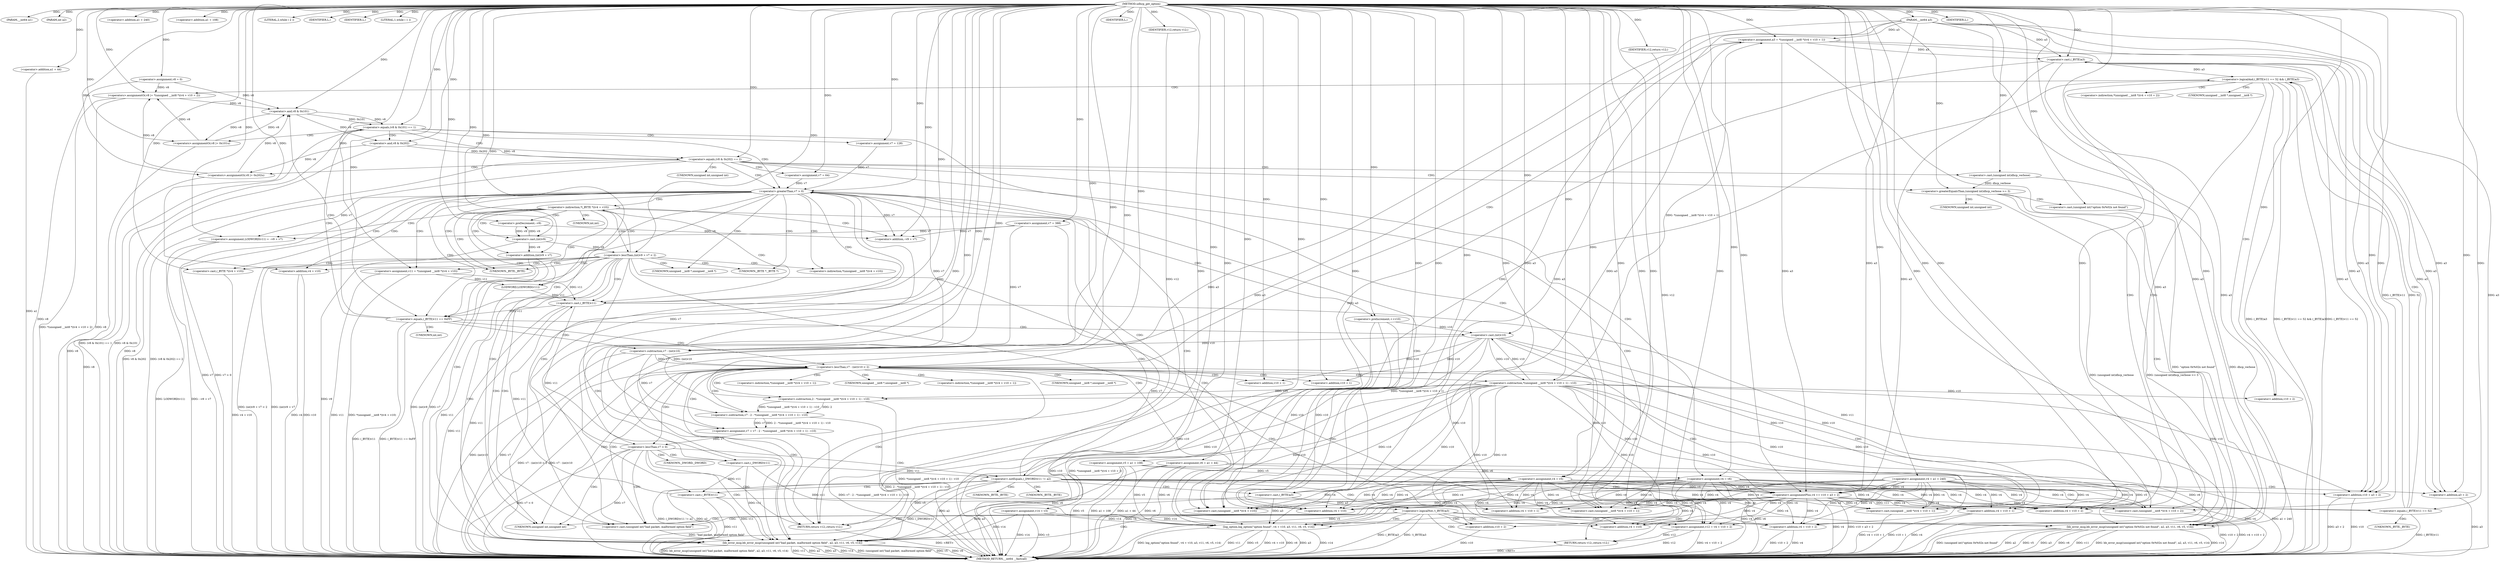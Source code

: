 digraph udhcp_get_option {  
"1000112" [label = "(METHOD,udhcp_get_option)" ]
"1000374" [label = "(METHOD_RETURN,__int64 __fastcall)" ]
"1000113" [label = "(PARAM,__int64 a1)" ]
"1000114" [label = "(PARAM,int a2)" ]
"1000115" [label = "(PARAM,__int64 a3)" ]
"1000128" [label = "(<operator>.assignment,v14 = v3)" ]
"1000131" [label = "(<operator>.assignment,v4 = a1 + 240)" ]
"1000133" [label = "(<operator>.addition,a1 + 240)" ]
"1000136" [label = "(<operator>.assignment,v5 = a1 + 108)" ]
"1000138" [label = "(<operator>.addition,a1 + 108)" ]
"1000141" [label = "(<operator>.assignment,v6 = a1 + 44)" ]
"1000143" [label = "(<operator>.addition,a1 + 44)" ]
"1000146" [label = "(<operator>.assignment,v7 = 388)" ]
"1000149" [label = "(<operator>.assignment,v8 = 0)" ]
"1000153" [label = "(LITERAL,2,while ( 2 ))" ]
"1000155" [label = "(IDENTIFIER,L,)" ]
"1000156" [label = "(IDENTIFIER,L,)" ]
"1000158" [label = "(LITERAL,1,while ( 1 ))" ]
"1000160" [label = "(<operator>.assignment,v11 = *(unsigned __int8 *)(v4 + v10))" ]
"1000163" [label = "(<operator>.cast,(unsigned __int8 *)(v4 + v10))" ]
"1000165" [label = "(<operator>.addition,v4 + v10)" ]
"1000170" [label = "(<operator>.cast,(_BYTE *)(v4 + v10))" ]
"1000172" [label = "(<operator>.addition,v4 + v10)" ]
"1000176" [label = "(<operator>.preIncrement,++v10)" ]
"1000178" [label = "(<operator>.assignment,LODWORD(v11) = --v9 + v7)" ]
"1000179" [label = "(LODWORD,LODWORD(v11))" ]
"1000181" [label = "(<operator>.addition,--v9 + v7)" ]
"1000182" [label = "(<operator>.preDecrement,--v9)" ]
"1000186" [label = "(<operator>.lessThan,(int)v9 + v7 < 2)" ]
"1000187" [label = "(<operator>.addition,(int)v9 + v7)" ]
"1000188" [label = "(<operator>.cast,(int)v9)" ]
"1000195" [label = "(<operator>.equals,(_BYTE)v11 == 0xFF)" ]
"1000196" [label = "(<operator>.cast,(_BYTE)v11)" ]
"1000202" [label = "(<operator>.equals,(v8 & 0x101) == 1)" ]
"1000203" [label = "(<operator>.and,v8 & 0x101)" ]
"1000208" [label = "(<operators>.assignmentOr,v8 |= 0x101u)" ]
"1000211" [label = "(<operator>.assignment,v7 = 128)" ]
"1000214" [label = "(<operator>.assignment,v4 = v5)" ]
"1000219" [label = "(<operator>.equals,(v8 & 0x202) == 2)" ]
"1000220" [label = "(<operator>.and,v8 & 0x202)" ]
"1000225" [label = "(<operators>.assignmentOr,v8 |= 0x202u)" ]
"1000228" [label = "(<operator>.assignment,v7 = 64)" ]
"1000231" [label = "(<operator>.assignment,v4 = v6)" ]
"1000235" [label = "(IDENTIFIER,L,)" ]
"1000237" [label = "(<operator>.greaterEqualsThan,(unsigned int)dhcp_verbose >= 3)" ]
"1000238" [label = "(<operator>.cast,(unsigned int)dhcp_verbose)" ]
"1000242" [label = "(bb_error_msg,bb_error_msg((unsigned int)\"option 0x%02x not found\", a2, a3, v11, v6, v5, v14))" ]
"1000243" [label = "(<operator>.cast,(unsigned int)\"option 0x%02x not found\")" ]
"1000255" [label = "(<operator>.lessThan,v7 - (int)v10 < 2)" ]
"1000256" [label = "(<operator>.subtraction,v7 - (int)v10)" ]
"1000258" [label = "(<operator>.cast,(int)v10)" ]
"1000263" [label = "(<operator>.assignment,a3 = *(unsigned __int8 *)(v4 + v10 + 1))" ]
"1000266" [label = "(<operator>.cast,(unsigned __int8 *)(v4 + v10 + 1))" ]
"1000268" [label = "(<operator>.addition,v4 + v10 + 1)" ]
"1000270" [label = "(<operator>.addition,v10 + 1)" ]
"1000273" [label = "(<operator>.assignment,v7 = v7 - 2 - *(unsigned __int8 *)(v4 + v10 + 1) - v10)" ]
"1000275" [label = "(<operator>.subtraction,v7 - 2 - *(unsigned __int8 *)(v4 + v10 + 1) - v10)" ]
"1000277" [label = "(<operator>.subtraction,2 - *(unsigned __int8 *)(v4 + v10 + 1) - v10)" ]
"1000279" [label = "(<operator>.subtraction,*(unsigned __int8 *)(v4 + v10 + 1) - v10)" ]
"1000281" [label = "(<operator>.cast,(unsigned __int8 *)(v4 + v10 + 1))" ]
"1000283" [label = "(<operator>.addition,v4 + v10 + 1)" ]
"1000285" [label = "(<operator>.addition,v10 + 1)" ]
"1000290" [label = "(<operator>.lessThan,v7 < 0)" ]
"1000295" [label = "(<operator>.notEquals,(_DWORD)v11 != a2)" ]
"1000296" [label = "(<operator>.cast,(_DWORD)v11)" ]
"1000302" [label = "(<operator>.logicalAnd,(_BYTE)v11 == 52 && (_BYTE)a3)" ]
"1000303" [label = "(<operator>.equals,(_BYTE)v11 == 52)" ]
"1000304" [label = "(<operator>.cast,(_BYTE)v11)" ]
"1000308" [label = "(<operator>.cast,(_BYTE)a3)" ]
"1000311" [label = "(<operators>.assignmentOr,v8 |= *(unsigned __int8 *)(v4 + v10 + 2))" ]
"1000314" [label = "(<operator>.cast,(unsigned __int8 *)(v4 + v10 + 2))" ]
"1000316" [label = "(<operator>.addition,v4 + v10 + 2)" ]
"1000318" [label = "(<operator>.addition,v10 + 2)" ]
"1000321" [label = "(<operator>.assignmentPlus,v4 += v10 + a3 + 2)" ]
"1000323" [label = "(<operator>.addition,v10 + a3 + 2)" ]
"1000325" [label = "(<operator>.addition,a3 + 2)" ]
"1000330" [label = "(<operator>.greaterThan,v7 > 0)" ]
"1000336" [label = "(<operator>.logicalNot,!(_BYTE)a3)" ]
"1000337" [label = "(<operator>.cast,(_BYTE)a3)" ]
"1000342" [label = "(IDENTIFIER,L,)" ]
"1000343" [label = "(bb_error_msg,bb_error_msg((unsigned int)\"bad packet, malformed option field\", a2, a3, v11, v6, v5, v14))" ]
"1000344" [label = "(<operator>.cast,(unsigned int)\"bad packet, malformed option field\")" ]
"1000353" [label = "(RETURN,return v12;,return v12;)" ]
"1000354" [label = "(IDENTIFIER,v12,return v12;)" ]
"1000355" [label = "(log_option,log_option(\"option found\", v4 + v10, a3, v11, v6, v5, v14))" ]
"1000357" [label = "(<operator>.addition,v4 + v10)" ]
"1000365" [label = "(<operator>.assignment,v12 = v4 + v10 + 2)" ]
"1000367" [label = "(<operator>.addition,v4 + v10 + 2)" ]
"1000369" [label = "(<operator>.addition,v10 + 2)" ]
"1000372" [label = "(RETURN,return v12;,return v12;)" ]
"1000373" [label = "(IDENTIFIER,v12,return v12;)" ]
"1000162" [label = "(<operator>.indirection,*(unsigned __int8 *)(v4 + v10))" ]
"1000164" [label = "(UNKNOWN,unsigned __int8 *,unsigned __int8 *)" ]
"1000169" [label = "(<operator>.indirection,*(_BYTE *)(v4 + v10))" ]
"1000171" [label = "(UNKNOWN,_BYTE *,_BYTE *)" ]
"1000189" [label = "(UNKNOWN,int,int)" ]
"1000197" [label = "(UNKNOWN,_BYTE,_BYTE)" ]
"1000239" [label = "(UNKNOWN,unsigned int,unsigned int)" ]
"1000244" [label = "(UNKNOWN,unsigned int,unsigned int)" ]
"1000259" [label = "(UNKNOWN,int,int)" ]
"1000265" [label = "(<operator>.indirection,*(unsigned __int8 *)(v4 + v10 + 1))" ]
"1000267" [label = "(UNKNOWN,unsigned __int8 *,unsigned __int8 *)" ]
"1000280" [label = "(<operator>.indirection,*(unsigned __int8 *)(v4 + v10 + 1))" ]
"1000282" [label = "(UNKNOWN,unsigned __int8 *,unsigned __int8 *)" ]
"1000297" [label = "(UNKNOWN,_DWORD,_DWORD)" ]
"1000305" [label = "(UNKNOWN,_BYTE,_BYTE)" ]
"1000309" [label = "(UNKNOWN,_BYTE,_BYTE)" ]
"1000313" [label = "(<operator>.indirection,*(unsigned __int8 *)(v4 + v10 + 2))" ]
"1000315" [label = "(UNKNOWN,unsigned __int8 *,unsigned __int8 *)" ]
"1000338" [label = "(UNKNOWN,_BYTE,_BYTE)" ]
"1000345" [label = "(UNKNOWN,unsigned int,unsigned int)" ]
  "1000353" -> "1000374"  [ label = "DDG: <RET>"] 
  "1000146" -> "1000374"  [ label = "DDG: v7"] 
  "1000258" -> "1000374"  [ label = "DDG: v10"] 
  "1000178" -> "1000374"  [ label = "DDG: --v9 + v7"] 
  "1000143" -> "1000374"  [ label = "DDG: a1"] 
  "1000242" -> "1000374"  [ label = "DDG: (unsigned int)\"option 0x%02x not found\""] 
  "1000160" -> "1000374"  [ label = "DDG: v11"] 
  "1000141" -> "1000374"  [ label = "DDG: a1 + 44"] 
  "1000295" -> "1000374"  [ label = "DDG: (_DWORD)v11 != a2"] 
  "1000343" -> "1000374"  [ label = "DDG: a3"] 
  "1000314" -> "1000374"  [ label = "DDG: v4 + v10 + 2"] 
  "1000187" -> "1000374"  [ label = "DDG: v7"] 
  "1000321" -> "1000374"  [ label = "DDG: v4"] 
  "1000202" -> "1000374"  [ label = "DDG: v8 & 0x101"] 
  "1000343" -> "1000374"  [ label = "DDG: v14"] 
  "1000323" -> "1000374"  [ label = "DDG: a3 + 2"] 
  "1000343" -> "1000374"  [ label = "DDG: (unsigned int)\"bad packet, malformed option field\""] 
  "1000330" -> "1000374"  [ label = "DDG: v7 > 0"] 
  "1000172" -> "1000374"  [ label = "DDG: v10"] 
  "1000231" -> "1000374"  [ label = "DDG: v6"] 
  "1000336" -> "1000374"  [ label = "DDG: (_BYTE)a3"] 
  "1000302" -> "1000374"  [ label = "DDG: (_BYTE)a3"] 
  "1000141" -> "1000374"  [ label = "DDG: v6"] 
  "1000343" -> "1000374"  [ label = "DDG: v5"] 
  "1000256" -> "1000374"  [ label = "DDG: (int)v10"] 
  "1000242" -> "1000374"  [ label = "DDG: a2"] 
  "1000311" -> "1000374"  [ label = "DDG: *(unsigned __int8 *)(v4 + v10 + 2)"] 
  "1000321" -> "1000374"  [ label = "DDG: v10 + a3 + 2"] 
  "1000355" -> "1000374"  [ label = "DDG: v14"] 
  "1000367" -> "1000374"  [ label = "DDG: v10 + 2"] 
  "1000290" -> "1000374"  [ label = "DDG: v7 < 0"] 
  "1000220" -> "1000374"  [ label = "DDG: v8"] 
  "1000255" -> "1000374"  [ label = "DDG: v7 - (int)v10"] 
  "1000136" -> "1000374"  [ label = "DDG: v5"] 
  "1000355" -> "1000374"  [ label = "DDG: log_option(\"option found\", v4 + v10, a3, v11, v6, v5, v14)"] 
  "1000128" -> "1000374"  [ label = "DDG: v3"] 
  "1000295" -> "1000374"  [ label = "DDG: (_DWORD)v11"] 
  "1000281" -> "1000374"  [ label = "DDG: v4 + v10 + 1"] 
  "1000219" -> "1000374"  [ label = "DDG: v8 & 0x202"] 
  "1000369" -> "1000374"  [ label = "DDG: v10"] 
  "1000225" -> "1000374"  [ label = "DDG: v8"] 
  "1000367" -> "1000374"  [ label = "DDG: v4"] 
  "1000302" -> "1000374"  [ label = "DDG: (_BYTE)v11 == 52 && (_BYTE)a3"] 
  "1000242" -> "1000374"  [ label = "DDG: v5"] 
  "1000131" -> "1000374"  [ label = "DDG: a1 + 240"] 
  "1000149" -> "1000374"  [ label = "DDG: v8"] 
  "1000242" -> "1000374"  [ label = "DDG: a3"] 
  "1000188" -> "1000374"  [ label = "DDG: v9"] 
  "1000214" -> "1000374"  [ label = "DDG: v4"] 
  "1000237" -> "1000374"  [ label = "DDG: (unsigned int)dhcp_verbose >= 3"] 
  "1000275" -> "1000374"  [ label = "DDG: 2 - *(unsigned __int8 *)(v4 + v10 + 1) - v10"] 
  "1000115" -> "1000374"  [ label = "DDG: a3"] 
  "1000303" -> "1000374"  [ label = "DDG: (_BYTE)v11"] 
  "1000343" -> "1000374"  [ label = "DDG: v6"] 
  "1000365" -> "1000374"  [ label = "DDG: v4 + v10 + 2"] 
  "1000136" -> "1000374"  [ label = "DDG: a1 + 108"] 
  "1000279" -> "1000374"  [ label = "DDG: v10"] 
  "1000231" -> "1000374"  [ label = "DDG: v4"] 
  "1000255" -> "1000374"  [ label = "DDG: v7 - (int)v10 < 2"] 
  "1000355" -> "1000374"  [ label = "DDG: v11"] 
  "1000277" -> "1000374"  [ label = "DDG: *(unsigned __int8 *)(v4 + v10 + 1) - v10"] 
  "1000273" -> "1000374"  [ label = "DDG: v7 - 2 - *(unsigned __int8 *)(v4 + v10 + 1) - v10"] 
  "1000242" -> "1000374"  [ label = "DDG: v6"] 
  "1000242" -> "1000374"  [ label = "DDG: v11"] 
  "1000343" -> "1000374"  [ label = "DDG: bb_error_msg((unsigned int)\"bad packet, malformed option field\", a2, a3, v11, v6, v5, v14)"] 
  "1000302" -> "1000374"  [ label = "DDG: (_BYTE)v11 == 52"] 
  "1000290" -> "1000374"  [ label = "DDG: v7"] 
  "1000365" -> "1000374"  [ label = "DDG: v12"] 
  "1000196" -> "1000374"  [ label = "DDG: v11"] 
  "1000343" -> "1000374"  [ label = "DDG: v11"] 
  "1000256" -> "1000374"  [ label = "DDG: v7"] 
  "1000208" -> "1000374"  [ label = "DDG: v8"] 
  "1000187" -> "1000374"  [ label = "DDG: (int)v9"] 
  "1000279" -> "1000374"  [ label = "DDG: *(unsigned __int8 *)(v4 + v10 + 1)"] 
  "1000304" -> "1000374"  [ label = "DDG: v11"] 
  "1000336" -> "1000374"  [ label = "DDG: !(_BYTE)a3"] 
  "1000186" -> "1000374"  [ label = "DDG: (int)v9 + v7"] 
  "1000176" -> "1000374"  [ label = "DDG: v10"] 
  "1000242" -> "1000374"  [ label = "DDG: bb_error_msg((unsigned int)\"option 0x%02x not found\", a2, a3, v11, v6, v5, v14)"] 
  "1000178" -> "1000374"  [ label = "DDG: LODWORD(v11)"] 
  "1000195" -> "1000374"  [ label = "DDG: (_BYTE)v11"] 
  "1000295" -> "1000374"  [ label = "DDG: a2"] 
  "1000343" -> "1000374"  [ label = "DDG: a2"] 
  "1000355" -> "1000374"  [ label = "DDG: v5"] 
  "1000214" -> "1000374"  [ label = "DDG: v5"] 
  "1000172" -> "1000374"  [ label = "DDG: v4"] 
  "1000128" -> "1000374"  [ label = "DDG: v14"] 
  "1000355" -> "1000374"  [ label = "DDG: v4 + v10"] 
  "1000283" -> "1000374"  [ label = "DDG: v4"] 
  "1000237" -> "1000374"  [ label = "DDG: (unsigned int)dhcp_verbose"] 
  "1000195" -> "1000374"  [ label = "DDG: (_BYTE)v11 == 0xFF"] 
  "1000316" -> "1000374"  [ label = "DDG: v10 + 2"] 
  "1000325" -> "1000374"  [ label = "DDG: a3"] 
  "1000170" -> "1000374"  [ label = "DDG: v4 + v10"] 
  "1000202" -> "1000374"  [ label = "DDG: (v8 & 0x101) == 1"] 
  "1000238" -> "1000374"  [ label = "DDG: dhcp_verbose"] 
  "1000323" -> "1000374"  [ label = "DDG: v10"] 
  "1000311" -> "1000374"  [ label = "DDG: v8"] 
  "1000355" -> "1000374"  [ label = "DDG: v6"] 
  "1000283" -> "1000374"  [ label = "DDG: v10 + 1"] 
  "1000219" -> "1000374"  [ label = "DDG: (v8 & 0x202) == 2"] 
  "1000160" -> "1000374"  [ label = "DDG: *(unsigned __int8 *)(v4 + v10)"] 
  "1000186" -> "1000374"  [ label = "DDG: (int)v9 + v7 < 2"] 
  "1000131" -> "1000374"  [ label = "DDG: v4"] 
  "1000242" -> "1000374"  [ label = "DDG: v14"] 
  "1000355" -> "1000374"  [ label = "DDG: a3"] 
  "1000330" -> "1000374"  [ label = "DDG: v7"] 
  "1000372" -> "1000374"  [ label = "DDG: <RET>"] 
  "1000112" -> "1000113"  [ label = "DDG: "] 
  "1000112" -> "1000114"  [ label = "DDG: "] 
  "1000112" -> "1000115"  [ label = "DDG: "] 
  "1000112" -> "1000128"  [ label = "DDG: "] 
  "1000112" -> "1000131"  [ label = "DDG: "] 
  "1000112" -> "1000133"  [ label = "DDG: "] 
  "1000112" -> "1000136"  [ label = "DDG: "] 
  "1000112" -> "1000138"  [ label = "DDG: "] 
  "1000112" -> "1000141"  [ label = "DDG: "] 
  "1000112" -> "1000143"  [ label = "DDG: "] 
  "1000112" -> "1000146"  [ label = "DDG: "] 
  "1000112" -> "1000149"  [ label = "DDG: "] 
  "1000112" -> "1000153"  [ label = "DDG: "] 
  "1000112" -> "1000155"  [ label = "DDG: "] 
  "1000112" -> "1000156"  [ label = "DDG: "] 
  "1000112" -> "1000158"  [ label = "DDG: "] 
  "1000112" -> "1000160"  [ label = "DDG: "] 
  "1000321" -> "1000163"  [ label = "DDG: v4"] 
  "1000214" -> "1000163"  [ label = "DDG: v4"] 
  "1000231" -> "1000163"  [ label = "DDG: v4"] 
  "1000131" -> "1000163"  [ label = "DDG: v4"] 
  "1000112" -> "1000163"  [ label = "DDG: "] 
  "1000176" -> "1000163"  [ label = "DDG: v10"] 
  "1000279" -> "1000163"  [ label = "DDG: v10"] 
  "1000321" -> "1000165"  [ label = "DDG: v4"] 
  "1000214" -> "1000165"  [ label = "DDG: v4"] 
  "1000231" -> "1000165"  [ label = "DDG: v4"] 
  "1000131" -> "1000165"  [ label = "DDG: v4"] 
  "1000112" -> "1000165"  [ label = "DDG: "] 
  "1000176" -> "1000165"  [ label = "DDG: v10"] 
  "1000279" -> "1000165"  [ label = "DDG: v10"] 
  "1000112" -> "1000170"  [ label = "DDG: "] 
  "1000112" -> "1000172"  [ label = "DDG: "] 
  "1000112" -> "1000176"  [ label = "DDG: "] 
  "1000146" -> "1000178"  [ label = "DDG: v7"] 
  "1000330" -> "1000178"  [ label = "DDG: v7"] 
  "1000112" -> "1000178"  [ label = "DDG: "] 
  "1000160" -> "1000179"  [ label = "DDG: v11"] 
  "1000112" -> "1000179"  [ label = "DDG: "] 
  "1000182" -> "1000181"  [ label = "DDG: v9"] 
  "1000188" -> "1000182"  [ label = "DDG: v9"] 
  "1000112" -> "1000182"  [ label = "DDG: "] 
  "1000146" -> "1000181"  [ label = "DDG: v7"] 
  "1000330" -> "1000181"  [ label = "DDG: v7"] 
  "1000112" -> "1000181"  [ label = "DDG: "] 
  "1000188" -> "1000186"  [ label = "DDG: v9"] 
  "1000112" -> "1000186"  [ label = "DDG: "] 
  "1000188" -> "1000187"  [ label = "DDG: v9"] 
  "1000182" -> "1000188"  [ label = "DDG: v9"] 
  "1000112" -> "1000188"  [ label = "DDG: "] 
  "1000112" -> "1000187"  [ label = "DDG: "] 
  "1000196" -> "1000195"  [ label = "DDG: v11"] 
  "1000160" -> "1000196"  [ label = "DDG: v11"] 
  "1000179" -> "1000196"  [ label = "DDG: v11"] 
  "1000304" -> "1000196"  [ label = "DDG: v11"] 
  "1000112" -> "1000196"  [ label = "DDG: "] 
  "1000112" -> "1000195"  [ label = "DDG: "] 
  "1000203" -> "1000202"  [ label = "DDG: v8"] 
  "1000203" -> "1000202"  [ label = "DDG: 0x101"] 
  "1000225" -> "1000203"  [ label = "DDG: v8"] 
  "1000149" -> "1000203"  [ label = "DDG: v8"] 
  "1000208" -> "1000203"  [ label = "DDG: v8"] 
  "1000311" -> "1000203"  [ label = "DDG: v8"] 
  "1000112" -> "1000203"  [ label = "DDG: "] 
  "1000112" -> "1000202"  [ label = "DDG: "] 
  "1000112" -> "1000208"  [ label = "DDG: "] 
  "1000203" -> "1000208"  [ label = "DDG: v8"] 
  "1000112" -> "1000211"  [ label = "DDG: "] 
  "1000136" -> "1000214"  [ label = "DDG: v5"] 
  "1000112" -> "1000214"  [ label = "DDG: "] 
  "1000220" -> "1000219"  [ label = "DDG: v8"] 
  "1000220" -> "1000219"  [ label = "DDG: 0x202"] 
  "1000203" -> "1000220"  [ label = "DDG: v8"] 
  "1000112" -> "1000220"  [ label = "DDG: "] 
  "1000112" -> "1000219"  [ label = "DDG: "] 
  "1000112" -> "1000225"  [ label = "DDG: "] 
  "1000220" -> "1000225"  [ label = "DDG: v8"] 
  "1000112" -> "1000228"  [ label = "DDG: "] 
  "1000141" -> "1000231"  [ label = "DDG: v6"] 
  "1000112" -> "1000231"  [ label = "DDG: "] 
  "1000112" -> "1000235"  [ label = "DDG: "] 
  "1000238" -> "1000237"  [ label = "DDG: dhcp_verbose"] 
  "1000112" -> "1000238"  [ label = "DDG: "] 
  "1000112" -> "1000237"  [ label = "DDG: "] 
  "1000243" -> "1000242"  [ label = "DDG: \"option 0x%02x not found\""] 
  "1000112" -> "1000243"  [ label = "DDG: "] 
  "1000295" -> "1000242"  [ label = "DDG: a2"] 
  "1000112" -> "1000242"  [ label = "DDG: "] 
  "1000115" -> "1000242"  [ label = "DDG: a3"] 
  "1000308" -> "1000242"  [ label = "DDG: a3"] 
  "1000263" -> "1000242"  [ label = "DDG: a3"] 
  "1000196" -> "1000242"  [ label = "DDG: v11"] 
  "1000141" -> "1000242"  [ label = "DDG: v6"] 
  "1000136" -> "1000242"  [ label = "DDG: v5"] 
  "1000128" -> "1000242"  [ label = "DDG: v14"] 
  "1000256" -> "1000255"  [ label = "DDG: v7"] 
  "1000256" -> "1000255"  [ label = "DDG: (int)v10"] 
  "1000146" -> "1000256"  [ label = "DDG: v7"] 
  "1000330" -> "1000256"  [ label = "DDG: v7"] 
  "1000112" -> "1000256"  [ label = "DDG: "] 
  "1000258" -> "1000256"  [ label = "DDG: v10"] 
  "1000176" -> "1000258"  [ label = "DDG: v10"] 
  "1000112" -> "1000258"  [ label = "DDG: "] 
  "1000279" -> "1000258"  [ label = "DDG: v10"] 
  "1000112" -> "1000255"  [ label = "DDG: "] 
  "1000279" -> "1000263"  [ label = "DDG: *(unsigned __int8 *)(v4 + v10 + 1)"] 
  "1000115" -> "1000263"  [ label = "DDG: a3"] 
  "1000112" -> "1000263"  [ label = "DDG: "] 
  "1000321" -> "1000266"  [ label = "DDG: v4"] 
  "1000214" -> "1000266"  [ label = "DDG: v4"] 
  "1000231" -> "1000266"  [ label = "DDG: v4"] 
  "1000131" -> "1000266"  [ label = "DDG: v4"] 
  "1000112" -> "1000266"  [ label = "DDG: "] 
  "1000258" -> "1000266"  [ label = "DDG: v10"] 
  "1000321" -> "1000268"  [ label = "DDG: v4"] 
  "1000214" -> "1000268"  [ label = "DDG: v4"] 
  "1000231" -> "1000268"  [ label = "DDG: v4"] 
  "1000131" -> "1000268"  [ label = "DDG: v4"] 
  "1000112" -> "1000268"  [ label = "DDG: "] 
  "1000258" -> "1000268"  [ label = "DDG: v10"] 
  "1000258" -> "1000270"  [ label = "DDG: v10"] 
  "1000112" -> "1000270"  [ label = "DDG: "] 
  "1000275" -> "1000273"  [ label = "DDG: v7"] 
  "1000275" -> "1000273"  [ label = "DDG: 2 - *(unsigned __int8 *)(v4 + v10 + 1) - v10"] 
  "1000112" -> "1000273"  [ label = "DDG: "] 
  "1000256" -> "1000275"  [ label = "DDG: v7"] 
  "1000112" -> "1000275"  [ label = "DDG: "] 
  "1000277" -> "1000275"  [ label = "DDG: 2"] 
  "1000277" -> "1000275"  [ label = "DDG: *(unsigned __int8 *)(v4 + v10 + 1) - v10"] 
  "1000112" -> "1000277"  [ label = "DDG: "] 
  "1000279" -> "1000277"  [ label = "DDG: *(unsigned __int8 *)(v4 + v10 + 1)"] 
  "1000279" -> "1000277"  [ label = "DDG: v10"] 
  "1000112" -> "1000281"  [ label = "DDG: "] 
  "1000321" -> "1000281"  [ label = "DDG: v4"] 
  "1000214" -> "1000281"  [ label = "DDG: v4"] 
  "1000231" -> "1000281"  [ label = "DDG: v4"] 
  "1000131" -> "1000281"  [ label = "DDG: v4"] 
  "1000258" -> "1000281"  [ label = "DDG: v10"] 
  "1000112" -> "1000283"  [ label = "DDG: "] 
  "1000321" -> "1000283"  [ label = "DDG: v4"] 
  "1000214" -> "1000283"  [ label = "DDG: v4"] 
  "1000231" -> "1000283"  [ label = "DDG: v4"] 
  "1000131" -> "1000283"  [ label = "DDG: v4"] 
  "1000258" -> "1000283"  [ label = "DDG: v10"] 
  "1000112" -> "1000285"  [ label = "DDG: "] 
  "1000258" -> "1000285"  [ label = "DDG: v10"] 
  "1000112" -> "1000279"  [ label = "DDG: "] 
  "1000258" -> "1000279"  [ label = "DDG: v10"] 
  "1000273" -> "1000290"  [ label = "DDG: v7"] 
  "1000112" -> "1000290"  [ label = "DDG: "] 
  "1000296" -> "1000295"  [ label = "DDG: v11"] 
  "1000196" -> "1000296"  [ label = "DDG: v11"] 
  "1000112" -> "1000296"  [ label = "DDG: "] 
  "1000112" -> "1000295"  [ label = "DDG: "] 
  "1000303" -> "1000302"  [ label = "DDG: (_BYTE)v11"] 
  "1000303" -> "1000302"  [ label = "DDG: 52"] 
  "1000304" -> "1000303"  [ label = "DDG: v11"] 
  "1000296" -> "1000304"  [ label = "DDG: v11"] 
  "1000112" -> "1000304"  [ label = "DDG: "] 
  "1000112" -> "1000303"  [ label = "DDG: "] 
  "1000308" -> "1000302"  [ label = "DDG: a3"] 
  "1000263" -> "1000308"  [ label = "DDG: a3"] 
  "1000115" -> "1000308"  [ label = "DDG: a3"] 
  "1000112" -> "1000308"  [ label = "DDG: "] 
  "1000225" -> "1000311"  [ label = "DDG: v8"] 
  "1000149" -> "1000311"  [ label = "DDG: v8"] 
  "1000208" -> "1000311"  [ label = "DDG: v8"] 
  "1000112" -> "1000311"  [ label = "DDG: "] 
  "1000112" -> "1000314"  [ label = "DDG: "] 
  "1000321" -> "1000314"  [ label = "DDG: v4"] 
  "1000214" -> "1000314"  [ label = "DDG: v4"] 
  "1000231" -> "1000314"  [ label = "DDG: v4"] 
  "1000131" -> "1000314"  [ label = "DDG: v4"] 
  "1000279" -> "1000314"  [ label = "DDG: v10"] 
  "1000112" -> "1000316"  [ label = "DDG: "] 
  "1000321" -> "1000316"  [ label = "DDG: v4"] 
  "1000214" -> "1000316"  [ label = "DDG: v4"] 
  "1000231" -> "1000316"  [ label = "DDG: v4"] 
  "1000131" -> "1000316"  [ label = "DDG: v4"] 
  "1000279" -> "1000316"  [ label = "DDG: v10"] 
  "1000279" -> "1000318"  [ label = "DDG: v10"] 
  "1000112" -> "1000318"  [ label = "DDG: "] 
  "1000279" -> "1000321"  [ label = "DDG: v10"] 
  "1000112" -> "1000321"  [ label = "DDG: "] 
  "1000308" -> "1000321"  [ label = "DDG: a3"] 
  "1000263" -> "1000321"  [ label = "DDG: a3"] 
  "1000115" -> "1000321"  [ label = "DDG: a3"] 
  "1000214" -> "1000321"  [ label = "DDG: v4"] 
  "1000231" -> "1000321"  [ label = "DDG: v4"] 
  "1000131" -> "1000321"  [ label = "DDG: v4"] 
  "1000279" -> "1000323"  [ label = "DDG: v10"] 
  "1000112" -> "1000323"  [ label = "DDG: "] 
  "1000308" -> "1000323"  [ label = "DDG: a3"] 
  "1000263" -> "1000323"  [ label = "DDG: a3"] 
  "1000115" -> "1000323"  [ label = "DDG: a3"] 
  "1000308" -> "1000325"  [ label = "DDG: a3"] 
  "1000263" -> "1000325"  [ label = "DDG: a3"] 
  "1000115" -> "1000325"  [ label = "DDG: a3"] 
  "1000112" -> "1000325"  [ label = "DDG: "] 
  "1000211" -> "1000330"  [ label = "DDG: v7"] 
  "1000228" -> "1000330"  [ label = "DDG: v7"] 
  "1000290" -> "1000330"  [ label = "DDG: v7"] 
  "1000112" -> "1000330"  [ label = "DDG: "] 
  "1000337" -> "1000336"  [ label = "DDG: a3"] 
  "1000263" -> "1000337"  [ label = "DDG: a3"] 
  "1000115" -> "1000337"  [ label = "DDG: a3"] 
  "1000112" -> "1000337"  [ label = "DDG: "] 
  "1000112" -> "1000342"  [ label = "DDG: "] 
  "1000344" -> "1000343"  [ label = "DDG: \"bad packet, malformed option field\""] 
  "1000112" -> "1000344"  [ label = "DDG: "] 
  "1000295" -> "1000343"  [ label = "DDG: a2"] 
  "1000112" -> "1000343"  [ label = "DDG: "] 
  "1000337" -> "1000343"  [ label = "DDG: a3"] 
  "1000263" -> "1000343"  [ label = "DDG: a3"] 
  "1000115" -> "1000343"  [ label = "DDG: a3"] 
  "1000308" -> "1000343"  [ label = "DDG: a3"] 
  "1000296" -> "1000343"  [ label = "DDG: v11"] 
  "1000179" -> "1000343"  [ label = "DDG: v11"] 
  "1000196" -> "1000343"  [ label = "DDG: v11"] 
  "1000304" -> "1000343"  [ label = "DDG: v11"] 
  "1000141" -> "1000343"  [ label = "DDG: v6"] 
  "1000136" -> "1000343"  [ label = "DDG: v5"] 
  "1000128" -> "1000343"  [ label = "DDG: v14"] 
  "1000354" -> "1000353"  [ label = "DDG: v12"] 
  "1000112" -> "1000353"  [ label = "DDG: "] 
  "1000112" -> "1000354"  [ label = "DDG: "] 
  "1000112" -> "1000355"  [ label = "DDG: "] 
  "1000321" -> "1000355"  [ label = "DDG: v4"] 
  "1000214" -> "1000355"  [ label = "DDG: v4"] 
  "1000231" -> "1000355"  [ label = "DDG: v4"] 
  "1000131" -> "1000355"  [ label = "DDG: v4"] 
  "1000279" -> "1000355"  [ label = "DDG: v10"] 
  "1000112" -> "1000357"  [ label = "DDG: "] 
  "1000321" -> "1000357"  [ label = "DDG: v4"] 
  "1000214" -> "1000357"  [ label = "DDG: v4"] 
  "1000231" -> "1000357"  [ label = "DDG: v4"] 
  "1000131" -> "1000357"  [ label = "DDG: v4"] 
  "1000279" -> "1000357"  [ label = "DDG: v10"] 
  "1000337" -> "1000355"  [ label = "DDG: a3"] 
  "1000115" -> "1000355"  [ label = "DDG: a3"] 
  "1000296" -> "1000355"  [ label = "DDG: v11"] 
  "1000141" -> "1000355"  [ label = "DDG: v6"] 
  "1000136" -> "1000355"  [ label = "DDG: v5"] 
  "1000128" -> "1000355"  [ label = "DDG: v14"] 
  "1000112" -> "1000365"  [ label = "DDG: "] 
  "1000321" -> "1000365"  [ label = "DDG: v4"] 
  "1000214" -> "1000365"  [ label = "DDG: v4"] 
  "1000231" -> "1000365"  [ label = "DDG: v4"] 
  "1000131" -> "1000365"  [ label = "DDG: v4"] 
  "1000279" -> "1000365"  [ label = "DDG: v10"] 
  "1000112" -> "1000367"  [ label = "DDG: "] 
  "1000321" -> "1000367"  [ label = "DDG: v4"] 
  "1000214" -> "1000367"  [ label = "DDG: v4"] 
  "1000231" -> "1000367"  [ label = "DDG: v4"] 
  "1000131" -> "1000367"  [ label = "DDG: v4"] 
  "1000279" -> "1000367"  [ label = "DDG: v10"] 
  "1000112" -> "1000369"  [ label = "DDG: "] 
  "1000279" -> "1000369"  [ label = "DDG: v10"] 
  "1000373" -> "1000372"  [ label = "DDG: v12"] 
  "1000365" -> "1000372"  [ label = "DDG: v12"] 
  "1000112" -> "1000373"  [ label = "DDG: "] 
  "1000169" -> "1000176"  [ label = "CDG: "] 
  "1000169" -> "1000189"  [ label = "CDG: "] 
  "1000169" -> "1000188"  [ label = "CDG: "] 
  "1000169" -> "1000187"  [ label = "CDG: "] 
  "1000169" -> "1000186"  [ label = "CDG: "] 
  "1000169" -> "1000182"  [ label = "CDG: "] 
  "1000169" -> "1000181"  [ label = "CDG: "] 
  "1000169" -> "1000179"  [ label = "CDG: "] 
  "1000169" -> "1000178"  [ label = "CDG: "] 
  "1000169" -> "1000197"  [ label = "CDG: "] 
  "1000169" -> "1000196"  [ label = "CDG: "] 
  "1000169" -> "1000195"  [ label = "CDG: "] 
  "1000186" -> "1000345"  [ label = "CDG: "] 
  "1000186" -> "1000344"  [ label = "CDG: "] 
  "1000186" -> "1000343"  [ label = "CDG: "] 
  "1000186" -> "1000353"  [ label = "CDG: "] 
  "1000186" -> "1000160"  [ label = "CDG: "] 
  "1000186" -> "1000172"  [ label = "CDG: "] 
  "1000186" -> "1000171"  [ label = "CDG: "] 
  "1000186" -> "1000170"  [ label = "CDG: "] 
  "1000186" -> "1000169"  [ label = "CDG: "] 
  "1000186" -> "1000165"  [ label = "CDG: "] 
  "1000186" -> "1000164"  [ label = "CDG: "] 
  "1000186" -> "1000163"  [ label = "CDG: "] 
  "1000186" -> "1000162"  [ label = "CDG: "] 
  "1000186" -> "1000197"  [ label = "CDG: "] 
  "1000186" -> "1000196"  [ label = "CDG: "] 
  "1000186" -> "1000195"  [ label = "CDG: "] 
  "1000195" -> "1000203"  [ label = "CDG: "] 
  "1000195" -> "1000202"  [ label = "CDG: "] 
  "1000195" -> "1000256"  [ label = "CDG: "] 
  "1000195" -> "1000255"  [ label = "CDG: "] 
  "1000195" -> "1000259"  [ label = "CDG: "] 
  "1000195" -> "1000258"  [ label = "CDG: "] 
  "1000202" -> "1000208"  [ label = "CDG: "] 
  "1000202" -> "1000220"  [ label = "CDG: "] 
  "1000202" -> "1000219"  [ label = "CDG: "] 
  "1000202" -> "1000214"  [ label = "CDG: "] 
  "1000202" -> "1000211"  [ label = "CDG: "] 
  "1000202" -> "1000330"  [ label = "CDG: "] 
  "1000219" -> "1000239"  [ label = "CDG: "] 
  "1000219" -> "1000238"  [ label = "CDG: "] 
  "1000219" -> "1000237"  [ label = "CDG: "] 
  "1000219" -> "1000231"  [ label = "CDG: "] 
  "1000219" -> "1000228"  [ label = "CDG: "] 
  "1000219" -> "1000225"  [ label = "CDG: "] 
  "1000219" -> "1000330"  [ label = "CDG: "] 
  "1000219" -> "1000372"  [ label = "CDG: "] 
  "1000237" -> "1000244"  [ label = "CDG: "] 
  "1000237" -> "1000243"  [ label = "CDG: "] 
  "1000237" -> "1000242"  [ label = "CDG: "] 
  "1000255" -> "1000270"  [ label = "CDG: "] 
  "1000255" -> "1000268"  [ label = "CDG: "] 
  "1000255" -> "1000267"  [ label = "CDG: "] 
  "1000255" -> "1000266"  [ label = "CDG: "] 
  "1000255" -> "1000265"  [ label = "CDG: "] 
  "1000255" -> "1000263"  [ label = "CDG: "] 
  "1000255" -> "1000285"  [ label = "CDG: "] 
  "1000255" -> "1000283"  [ label = "CDG: "] 
  "1000255" -> "1000282"  [ label = "CDG: "] 
  "1000255" -> "1000281"  [ label = "CDG: "] 
  "1000255" -> "1000280"  [ label = "CDG: "] 
  "1000255" -> "1000279"  [ label = "CDG: "] 
  "1000255" -> "1000277"  [ label = "CDG: "] 
  "1000255" -> "1000275"  [ label = "CDG: "] 
  "1000255" -> "1000273"  [ label = "CDG: "] 
  "1000255" -> "1000290"  [ label = "CDG: "] 
  "1000255" -> "1000345"  [ label = "CDG: "] 
  "1000255" -> "1000344"  [ label = "CDG: "] 
  "1000255" -> "1000343"  [ label = "CDG: "] 
  "1000255" -> "1000353"  [ label = "CDG: "] 
  "1000290" -> "1000297"  [ label = "CDG: "] 
  "1000290" -> "1000296"  [ label = "CDG: "] 
  "1000290" -> "1000295"  [ label = "CDG: "] 
  "1000290" -> "1000345"  [ label = "CDG: "] 
  "1000290" -> "1000344"  [ label = "CDG: "] 
  "1000290" -> "1000343"  [ label = "CDG: "] 
  "1000290" -> "1000353"  [ label = "CDG: "] 
  "1000295" -> "1000304"  [ label = "CDG: "] 
  "1000295" -> "1000303"  [ label = "CDG: "] 
  "1000295" -> "1000302"  [ label = "CDG: "] 
  "1000295" -> "1000305"  [ label = "CDG: "] 
  "1000295" -> "1000336"  [ label = "CDG: "] 
  "1000295" -> "1000330"  [ label = "CDG: "] 
  "1000295" -> "1000325"  [ label = "CDG: "] 
  "1000295" -> "1000323"  [ label = "CDG: "] 
  "1000295" -> "1000321"  [ label = "CDG: "] 
  "1000295" -> "1000338"  [ label = "CDG: "] 
  "1000295" -> "1000337"  [ label = "CDG: "] 
  "1000302" -> "1000318"  [ label = "CDG: "] 
  "1000302" -> "1000316"  [ label = "CDG: "] 
  "1000302" -> "1000315"  [ label = "CDG: "] 
  "1000302" -> "1000314"  [ label = "CDG: "] 
  "1000302" -> "1000313"  [ label = "CDG: "] 
  "1000302" -> "1000311"  [ label = "CDG: "] 
  "1000303" -> "1000309"  [ label = "CDG: "] 
  "1000303" -> "1000308"  [ label = "CDG: "] 
  "1000330" -> "1000345"  [ label = "CDG: "] 
  "1000330" -> "1000344"  [ label = "CDG: "] 
  "1000330" -> "1000343"  [ label = "CDG: "] 
  "1000330" -> "1000353"  [ label = "CDG: "] 
  "1000330" -> "1000160"  [ label = "CDG: "] 
  "1000330" -> "1000172"  [ label = "CDG: "] 
  "1000330" -> "1000171"  [ label = "CDG: "] 
  "1000330" -> "1000170"  [ label = "CDG: "] 
  "1000330" -> "1000169"  [ label = "CDG: "] 
  "1000330" -> "1000165"  [ label = "CDG: "] 
  "1000330" -> "1000164"  [ label = "CDG: "] 
  "1000330" -> "1000163"  [ label = "CDG: "] 
  "1000330" -> "1000162"  [ label = "CDG: "] 
  "1000330" -> "1000197"  [ label = "CDG: "] 
  "1000330" -> "1000196"  [ label = "CDG: "] 
  "1000330" -> "1000195"  [ label = "CDG: "] 
  "1000336" -> "1000345"  [ label = "CDG: "] 
  "1000336" -> "1000344"  [ label = "CDG: "] 
  "1000336" -> "1000343"  [ label = "CDG: "] 
  "1000336" -> "1000367"  [ label = "CDG: "] 
  "1000336" -> "1000365"  [ label = "CDG: "] 
  "1000336" -> "1000357"  [ label = "CDG: "] 
  "1000336" -> "1000355"  [ label = "CDG: "] 
  "1000336" -> "1000353"  [ label = "CDG: "] 
  "1000336" -> "1000372"  [ label = "CDG: "] 
  "1000336" -> "1000369"  [ label = "CDG: "] 
}
